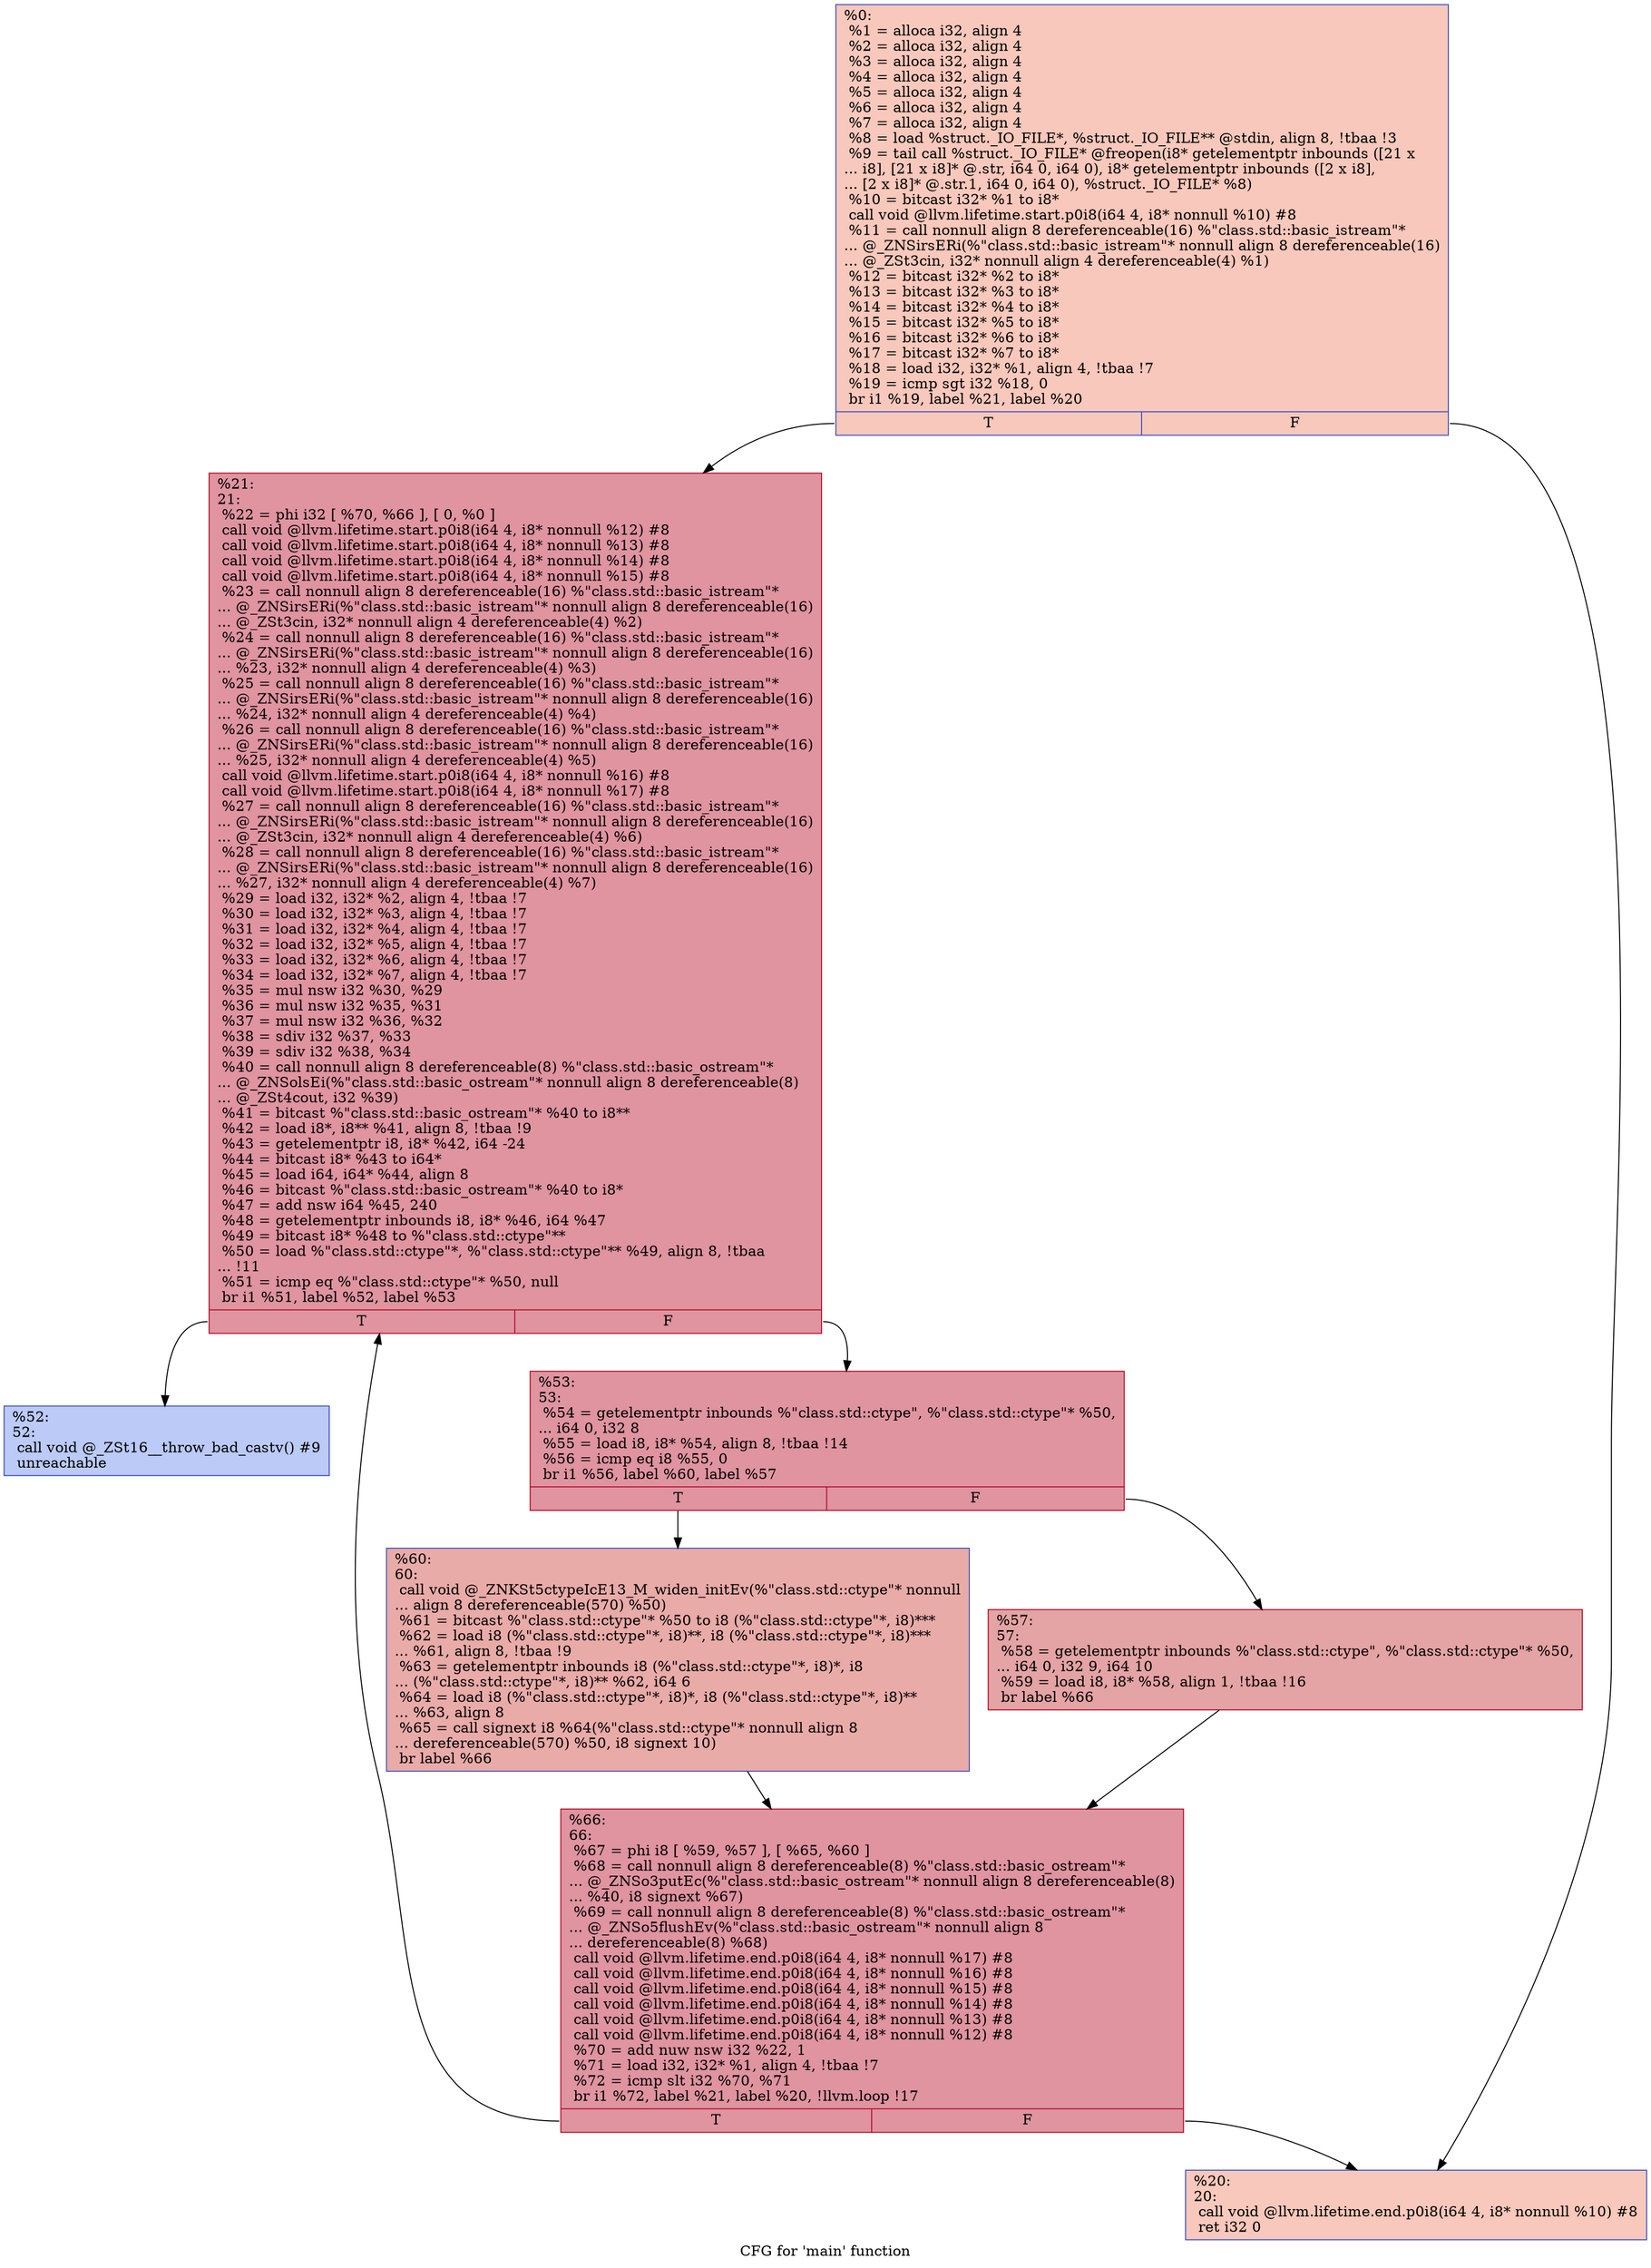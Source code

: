 digraph "CFG for 'main' function" {
	label="CFG for 'main' function";

	Node0x55a089b1d610 [shape=record,color="#3d50c3ff", style=filled, fillcolor="#ed836670",label="{%0:\l  %1 = alloca i32, align 4\l  %2 = alloca i32, align 4\l  %3 = alloca i32, align 4\l  %4 = alloca i32, align 4\l  %5 = alloca i32, align 4\l  %6 = alloca i32, align 4\l  %7 = alloca i32, align 4\l  %8 = load %struct._IO_FILE*, %struct._IO_FILE** @stdin, align 8, !tbaa !3\l  %9 = tail call %struct._IO_FILE* @freopen(i8* getelementptr inbounds ([21 x\l... i8], [21 x i8]* @.str, i64 0, i64 0), i8* getelementptr inbounds ([2 x i8],\l... [2 x i8]* @.str.1, i64 0, i64 0), %struct._IO_FILE* %8)\l  %10 = bitcast i32* %1 to i8*\l  call void @llvm.lifetime.start.p0i8(i64 4, i8* nonnull %10) #8\l  %11 = call nonnull align 8 dereferenceable(16) %\"class.std::basic_istream\"*\l... @_ZNSirsERi(%\"class.std::basic_istream\"* nonnull align 8 dereferenceable(16)\l... @_ZSt3cin, i32* nonnull align 4 dereferenceable(4) %1)\l  %12 = bitcast i32* %2 to i8*\l  %13 = bitcast i32* %3 to i8*\l  %14 = bitcast i32* %4 to i8*\l  %15 = bitcast i32* %5 to i8*\l  %16 = bitcast i32* %6 to i8*\l  %17 = bitcast i32* %7 to i8*\l  %18 = load i32, i32* %1, align 4, !tbaa !7\l  %19 = icmp sgt i32 %18, 0\l  br i1 %19, label %21, label %20\l|{<s0>T|<s1>F}}"];
	Node0x55a089b1d610:s0 -> Node0x55a089b20500;
	Node0x55a089b1d610:s1 -> Node0x55a089b20590;
	Node0x55a089b20590 [shape=record,color="#3d50c3ff", style=filled, fillcolor="#ed836670",label="{%20:\l20:                                               \l  call void @llvm.lifetime.end.p0i8(i64 4, i8* nonnull %10) #8\l  ret i32 0\l}"];
	Node0x55a089b20500 [shape=record,color="#b70d28ff", style=filled, fillcolor="#b70d2870",label="{%21:\l21:                                               \l  %22 = phi i32 [ %70, %66 ], [ 0, %0 ]\l  call void @llvm.lifetime.start.p0i8(i64 4, i8* nonnull %12) #8\l  call void @llvm.lifetime.start.p0i8(i64 4, i8* nonnull %13) #8\l  call void @llvm.lifetime.start.p0i8(i64 4, i8* nonnull %14) #8\l  call void @llvm.lifetime.start.p0i8(i64 4, i8* nonnull %15) #8\l  %23 = call nonnull align 8 dereferenceable(16) %\"class.std::basic_istream\"*\l... @_ZNSirsERi(%\"class.std::basic_istream\"* nonnull align 8 dereferenceable(16)\l... @_ZSt3cin, i32* nonnull align 4 dereferenceable(4) %2)\l  %24 = call nonnull align 8 dereferenceable(16) %\"class.std::basic_istream\"*\l... @_ZNSirsERi(%\"class.std::basic_istream\"* nonnull align 8 dereferenceable(16)\l... %23, i32* nonnull align 4 dereferenceable(4) %3)\l  %25 = call nonnull align 8 dereferenceable(16) %\"class.std::basic_istream\"*\l... @_ZNSirsERi(%\"class.std::basic_istream\"* nonnull align 8 dereferenceable(16)\l... %24, i32* nonnull align 4 dereferenceable(4) %4)\l  %26 = call nonnull align 8 dereferenceable(16) %\"class.std::basic_istream\"*\l... @_ZNSirsERi(%\"class.std::basic_istream\"* nonnull align 8 dereferenceable(16)\l... %25, i32* nonnull align 4 dereferenceable(4) %5)\l  call void @llvm.lifetime.start.p0i8(i64 4, i8* nonnull %16) #8\l  call void @llvm.lifetime.start.p0i8(i64 4, i8* nonnull %17) #8\l  %27 = call nonnull align 8 dereferenceable(16) %\"class.std::basic_istream\"*\l... @_ZNSirsERi(%\"class.std::basic_istream\"* nonnull align 8 dereferenceable(16)\l... @_ZSt3cin, i32* nonnull align 4 dereferenceable(4) %6)\l  %28 = call nonnull align 8 dereferenceable(16) %\"class.std::basic_istream\"*\l... @_ZNSirsERi(%\"class.std::basic_istream\"* nonnull align 8 dereferenceable(16)\l... %27, i32* nonnull align 4 dereferenceable(4) %7)\l  %29 = load i32, i32* %2, align 4, !tbaa !7\l  %30 = load i32, i32* %3, align 4, !tbaa !7\l  %31 = load i32, i32* %4, align 4, !tbaa !7\l  %32 = load i32, i32* %5, align 4, !tbaa !7\l  %33 = load i32, i32* %6, align 4, !tbaa !7\l  %34 = load i32, i32* %7, align 4, !tbaa !7\l  %35 = mul nsw i32 %30, %29\l  %36 = mul nsw i32 %35, %31\l  %37 = mul nsw i32 %36, %32\l  %38 = sdiv i32 %37, %33\l  %39 = sdiv i32 %38, %34\l  %40 = call nonnull align 8 dereferenceable(8) %\"class.std::basic_ostream\"*\l... @_ZNSolsEi(%\"class.std::basic_ostream\"* nonnull align 8 dereferenceable(8)\l... @_ZSt4cout, i32 %39)\l  %41 = bitcast %\"class.std::basic_ostream\"* %40 to i8**\l  %42 = load i8*, i8** %41, align 8, !tbaa !9\l  %43 = getelementptr i8, i8* %42, i64 -24\l  %44 = bitcast i8* %43 to i64*\l  %45 = load i64, i64* %44, align 8\l  %46 = bitcast %\"class.std::basic_ostream\"* %40 to i8*\l  %47 = add nsw i64 %45, 240\l  %48 = getelementptr inbounds i8, i8* %46, i64 %47\l  %49 = bitcast i8* %48 to %\"class.std::ctype\"**\l  %50 = load %\"class.std::ctype\"*, %\"class.std::ctype\"** %49, align 8, !tbaa\l... !11\l  %51 = icmp eq %\"class.std::ctype\"* %50, null\l  br i1 %51, label %52, label %53\l|{<s0>T|<s1>F}}"];
	Node0x55a089b20500:s0 -> Node0x55a089b23080;
	Node0x55a089b20500:s1 -> Node0x55a089b23110;
	Node0x55a089b23080 [shape=record,color="#3d50c3ff", style=filled, fillcolor="#6687ed70",label="{%52:\l52:                                               \l  call void @_ZSt16__throw_bad_castv() #9\l  unreachable\l}"];
	Node0x55a089b23110 [shape=record,color="#b70d28ff", style=filled, fillcolor="#b70d2870",label="{%53:\l53:                                               \l  %54 = getelementptr inbounds %\"class.std::ctype\", %\"class.std::ctype\"* %50,\l... i64 0, i32 8\l  %55 = load i8, i8* %54, align 8, !tbaa !14\l  %56 = icmp eq i8 %55, 0\l  br i1 %56, label %60, label %57\l|{<s0>T|<s1>F}}"];
	Node0x55a089b23110:s0 -> Node0x55a089b23790;
	Node0x55a089b23110:s1 -> Node0x55a089b23820;
	Node0x55a089b23820 [shape=record,color="#b70d28ff", style=filled, fillcolor="#c32e3170",label="{%57:\l57:                                               \l  %58 = getelementptr inbounds %\"class.std::ctype\", %\"class.std::ctype\"* %50,\l... i64 0, i32 9, i64 10\l  %59 = load i8, i8* %58, align 1, !tbaa !16\l  br label %66\l}"];
	Node0x55a089b23820 -> Node0x55a089b209e0;
	Node0x55a089b23790 [shape=record,color="#3d50c3ff", style=filled, fillcolor="#cc403a70",label="{%60:\l60:                                               \l  call void @_ZNKSt5ctypeIcE13_M_widen_initEv(%\"class.std::ctype\"* nonnull\l... align 8 dereferenceable(570) %50)\l  %61 = bitcast %\"class.std::ctype\"* %50 to i8 (%\"class.std::ctype\"*, i8)***\l  %62 = load i8 (%\"class.std::ctype\"*, i8)**, i8 (%\"class.std::ctype\"*, i8)***\l... %61, align 8, !tbaa !9\l  %63 = getelementptr inbounds i8 (%\"class.std::ctype\"*, i8)*, i8\l... (%\"class.std::ctype\"*, i8)** %62, i64 6\l  %64 = load i8 (%\"class.std::ctype\"*, i8)*, i8 (%\"class.std::ctype\"*, i8)**\l... %63, align 8\l  %65 = call signext i8 %64(%\"class.std::ctype\"* nonnull align 8\l... dereferenceable(570) %50, i8 signext 10)\l  br label %66\l}"];
	Node0x55a089b23790 -> Node0x55a089b209e0;
	Node0x55a089b209e0 [shape=record,color="#b70d28ff", style=filled, fillcolor="#b70d2870",label="{%66:\l66:                                               \l  %67 = phi i8 [ %59, %57 ], [ %65, %60 ]\l  %68 = call nonnull align 8 dereferenceable(8) %\"class.std::basic_ostream\"*\l... @_ZNSo3putEc(%\"class.std::basic_ostream\"* nonnull align 8 dereferenceable(8)\l... %40, i8 signext %67)\l  %69 = call nonnull align 8 dereferenceable(8) %\"class.std::basic_ostream\"*\l... @_ZNSo5flushEv(%\"class.std::basic_ostream\"* nonnull align 8\l... dereferenceable(8) %68)\l  call void @llvm.lifetime.end.p0i8(i64 4, i8* nonnull %17) #8\l  call void @llvm.lifetime.end.p0i8(i64 4, i8* nonnull %16) #8\l  call void @llvm.lifetime.end.p0i8(i64 4, i8* nonnull %15) #8\l  call void @llvm.lifetime.end.p0i8(i64 4, i8* nonnull %14) #8\l  call void @llvm.lifetime.end.p0i8(i64 4, i8* nonnull %13) #8\l  call void @llvm.lifetime.end.p0i8(i64 4, i8* nonnull %12) #8\l  %70 = add nuw nsw i32 %22, 1\l  %71 = load i32, i32* %1, align 4, !tbaa !7\l  %72 = icmp slt i32 %70, %71\l  br i1 %72, label %21, label %20, !llvm.loop !17\l|{<s0>T|<s1>F}}"];
	Node0x55a089b209e0:s0 -> Node0x55a089b20500;
	Node0x55a089b209e0:s1 -> Node0x55a089b20590;
}

